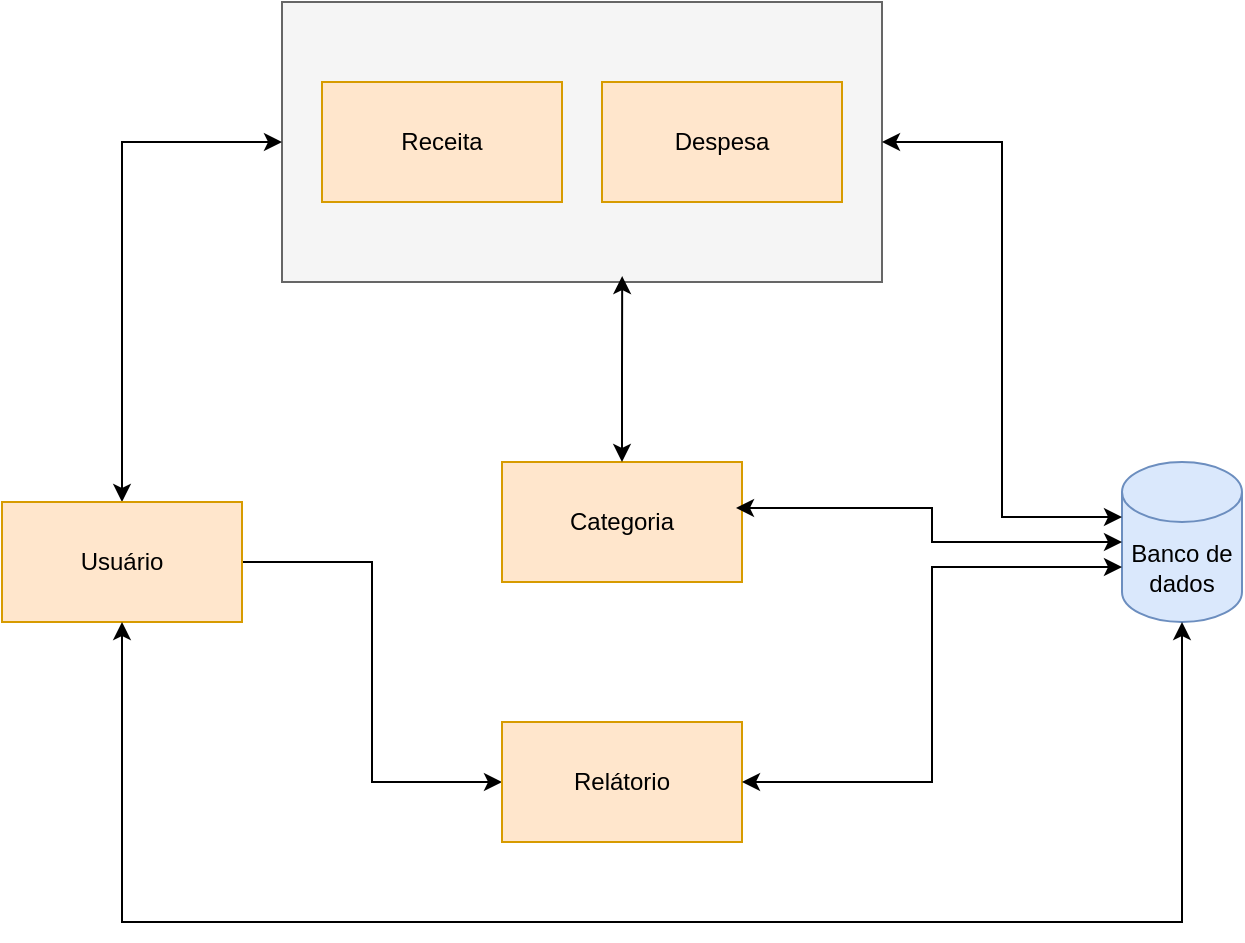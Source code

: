 <mxfile version="26.2.8">
  <diagram name="Página-1" id="oK4L-5swQ8Yw0ikbusgr">
    <mxGraphModel dx="1428" dy="785" grid="1" gridSize="10" guides="1" tooltips="1" connect="1" arrows="1" fold="1" page="1" pageScale="1" pageWidth="827" pageHeight="1169" math="0" shadow="0">
      <root>
        <mxCell id="0" />
        <mxCell id="1" parent="0" />
        <mxCell id="tJRnvFgb4odhypeXPvKt-8" value="" style="rounded=0;whiteSpace=wrap;html=1;fillColor=#f5f5f5;fontColor=#333333;strokeColor=#666666;" vertex="1" parent="1">
          <mxGeometry x="220" y="50" width="300" height="140" as="geometry" />
        </mxCell>
        <mxCell id="tJRnvFgb4odhypeXPvKt-1" value="Despesa" style="rounded=0;whiteSpace=wrap;html=1;fillColor=#ffe6cc;strokeColor=#d79b00;" vertex="1" parent="1">
          <mxGeometry x="380" y="90" width="120" height="60" as="geometry" />
        </mxCell>
        <mxCell id="tJRnvFgb4odhypeXPvKt-9" style="edgeStyle=orthogonalEdgeStyle;rounded=0;orthogonalLoop=1;jettySize=auto;html=1;entryX=0;entryY=0.5;entryDx=0;entryDy=0;startArrow=classic;startFill=1;" edge="1" parent="1" source="tJRnvFgb4odhypeXPvKt-2" target="tJRnvFgb4odhypeXPvKt-8">
          <mxGeometry relative="1" as="geometry">
            <Array as="points">
              <mxPoint x="140" y="120" />
            </Array>
          </mxGeometry>
        </mxCell>
        <mxCell id="tJRnvFgb4odhypeXPvKt-13" style="edgeStyle=orthogonalEdgeStyle;rounded=0;orthogonalLoop=1;jettySize=auto;html=1;exitX=1;exitY=0.5;exitDx=0;exitDy=0;entryX=0;entryY=0.5;entryDx=0;entryDy=0;" edge="1" parent="1" source="tJRnvFgb4odhypeXPvKt-2" target="tJRnvFgb4odhypeXPvKt-5">
          <mxGeometry relative="1" as="geometry" />
        </mxCell>
        <mxCell id="tJRnvFgb4odhypeXPvKt-2" value="Usuário" style="rounded=0;whiteSpace=wrap;html=1;fillColor=#ffe6cc;strokeColor=#d79b00;" vertex="1" parent="1">
          <mxGeometry x="80" y="300" width="120" height="60" as="geometry" />
        </mxCell>
        <mxCell id="tJRnvFgb4odhypeXPvKt-3" value="Receita" style="rounded=0;whiteSpace=wrap;html=1;fillColor=#ffe6cc;strokeColor=#d79b00;" vertex="1" parent="1">
          <mxGeometry x="240" y="90" width="120" height="60" as="geometry" />
        </mxCell>
        <mxCell id="tJRnvFgb4odhypeXPvKt-4" value="Categoria" style="rounded=0;whiteSpace=wrap;html=1;fillColor=#ffe6cc;strokeColor=#d79b00;" vertex="1" parent="1">
          <mxGeometry x="330" y="280" width="120" height="60" as="geometry" />
        </mxCell>
        <mxCell id="tJRnvFgb4odhypeXPvKt-5" value="Relátorio" style="rounded=0;whiteSpace=wrap;html=1;fillColor=#ffe6cc;strokeColor=#d79b00;" vertex="1" parent="1">
          <mxGeometry x="330" y="410" width="120" height="60" as="geometry" />
        </mxCell>
        <mxCell id="tJRnvFgb4odhypeXPvKt-14" style="edgeStyle=orthogonalEdgeStyle;rounded=0;orthogonalLoop=1;jettySize=auto;html=1;entryX=0.567;entryY=0.979;entryDx=0;entryDy=0;entryPerimeter=0;startArrow=classic;startFill=1;" edge="1" parent="1" source="tJRnvFgb4odhypeXPvKt-4" target="tJRnvFgb4odhypeXPvKt-8">
          <mxGeometry relative="1" as="geometry" />
        </mxCell>
        <mxCell id="tJRnvFgb4odhypeXPvKt-15" value="Banco de dados" style="shape=cylinder3;whiteSpace=wrap;html=1;boundedLbl=1;backgroundOutline=1;size=15;fillColor=#dae8fc;strokeColor=#6c8ebf;" vertex="1" parent="1">
          <mxGeometry x="640" y="280" width="60" height="80" as="geometry" />
        </mxCell>
        <mxCell id="tJRnvFgb4odhypeXPvKt-16" style="edgeStyle=orthogonalEdgeStyle;rounded=0;orthogonalLoop=1;jettySize=auto;html=1;exitX=1;exitY=0.5;exitDx=0;exitDy=0;entryX=0;entryY=0;entryDx=0;entryDy=27.5;entryPerimeter=0;startArrow=classic;startFill=1;" edge="1" parent="1" source="tJRnvFgb4odhypeXPvKt-8" target="tJRnvFgb4odhypeXPvKt-15">
          <mxGeometry relative="1" as="geometry" />
        </mxCell>
        <mxCell id="tJRnvFgb4odhypeXPvKt-18" style="edgeStyle=orthogonalEdgeStyle;rounded=0;orthogonalLoop=1;jettySize=auto;html=1;entryX=0.5;entryY=1;entryDx=0;entryDy=0;entryPerimeter=0;startArrow=classic;startFill=1;" edge="1" parent="1" source="tJRnvFgb4odhypeXPvKt-2" target="tJRnvFgb4odhypeXPvKt-15">
          <mxGeometry relative="1" as="geometry">
            <Array as="points">
              <mxPoint x="140" y="510" />
              <mxPoint x="670" y="510" />
            </Array>
          </mxGeometry>
        </mxCell>
        <mxCell id="tJRnvFgb4odhypeXPvKt-19" style="edgeStyle=orthogonalEdgeStyle;rounded=0;orthogonalLoop=1;jettySize=auto;html=1;entryX=0;entryY=0;entryDx=0;entryDy=52.5;entryPerimeter=0;startArrow=classic;startFill=1;" edge="1" parent="1" source="tJRnvFgb4odhypeXPvKt-5" target="tJRnvFgb4odhypeXPvKt-15">
          <mxGeometry relative="1" as="geometry" />
        </mxCell>
        <mxCell id="tJRnvFgb4odhypeXPvKt-21" style="edgeStyle=orthogonalEdgeStyle;rounded=0;orthogonalLoop=1;jettySize=auto;html=1;entryX=0.975;entryY=0.383;entryDx=0;entryDy=0;entryPerimeter=0;startArrow=classic;startFill=1;" edge="1" parent="1" source="tJRnvFgb4odhypeXPvKt-15" target="tJRnvFgb4odhypeXPvKt-4">
          <mxGeometry relative="1" as="geometry" />
        </mxCell>
      </root>
    </mxGraphModel>
  </diagram>
</mxfile>
